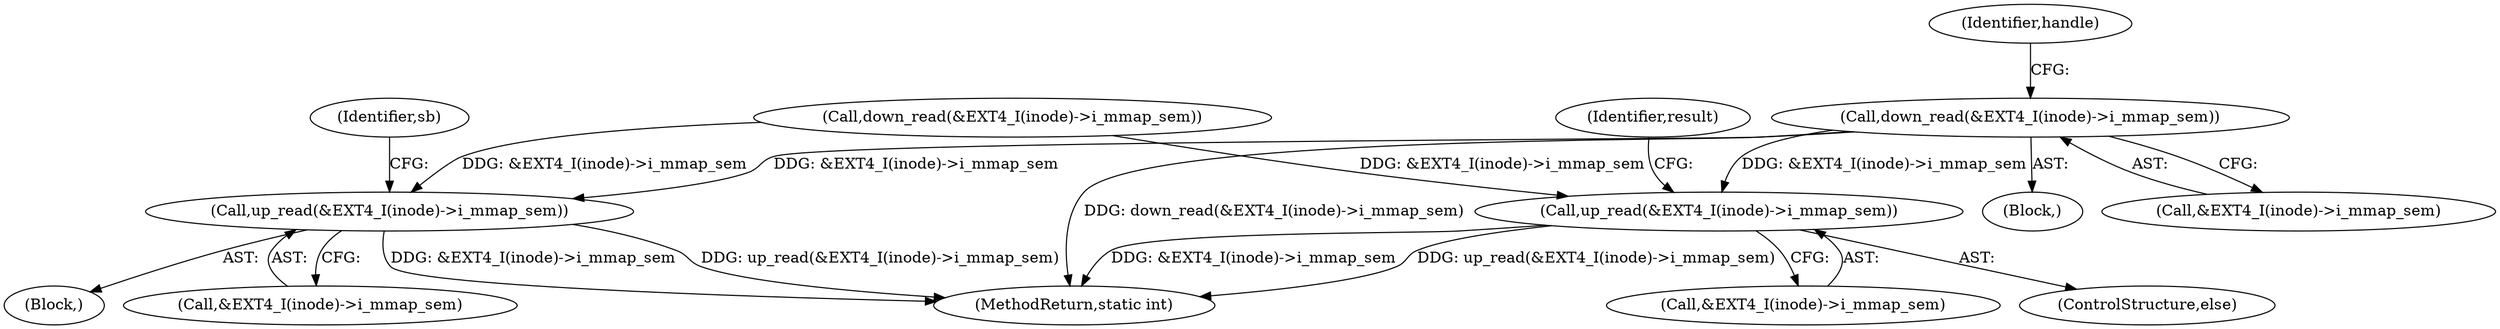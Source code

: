 digraph "0_linux_ea3d7209ca01da209cda6f0dea8be9cc4b7a933b_4@API" {
"1000139" [label="(Call,down_read(&EXT4_I(inode)->i_mmap_sem))"];
"1000187" [label="(Call,up_read(&EXT4_I(inode)->i_mmap_sem))"];
"1000196" [label="(Call,up_read(&EXT4_I(inode)->i_mmap_sem))"];
"1000146" [label="(Identifier,handle)"];
"1000139" [label="(Call,down_read(&EXT4_I(inode)->i_mmap_sem))"];
"1000180" [label="(Block,)"];
"1000197" [label="(Call,&EXT4_I(inode)->i_mmap_sem)"];
"1000188" [label="(Call,&EXT4_I(inode)->i_mmap_sem)"];
"1000132" [label="(Block,)"];
"1000204" [label="(MethodReturn,static int)"];
"1000140" [label="(Call,&EXT4_I(inode)->i_mmap_sem)"];
"1000187" [label="(Call,up_read(&EXT4_I(inode)->i_mmap_sem))"];
"1000196" [label="(Call,up_read(&EXT4_I(inode)->i_mmap_sem))"];
"1000156" [label="(Call,down_read(&EXT4_I(inode)->i_mmap_sem))"];
"1000195" [label="(ControlStructure,else)"];
"1000203" [label="(Identifier,result)"];
"1000194" [label="(Identifier,sb)"];
"1000139" -> "1000132"  [label="AST: "];
"1000139" -> "1000140"  [label="CFG: "];
"1000140" -> "1000139"  [label="AST: "];
"1000146" -> "1000139"  [label="CFG: "];
"1000139" -> "1000204"  [label="DDG: down_read(&EXT4_I(inode)->i_mmap_sem)"];
"1000139" -> "1000187"  [label="DDG: &EXT4_I(inode)->i_mmap_sem"];
"1000139" -> "1000196"  [label="DDG: &EXT4_I(inode)->i_mmap_sem"];
"1000187" -> "1000180"  [label="AST: "];
"1000187" -> "1000188"  [label="CFG: "];
"1000188" -> "1000187"  [label="AST: "];
"1000194" -> "1000187"  [label="CFG: "];
"1000187" -> "1000204"  [label="DDG: &EXT4_I(inode)->i_mmap_sem"];
"1000187" -> "1000204"  [label="DDG: up_read(&EXT4_I(inode)->i_mmap_sem)"];
"1000156" -> "1000187"  [label="DDG: &EXT4_I(inode)->i_mmap_sem"];
"1000196" -> "1000195"  [label="AST: "];
"1000196" -> "1000197"  [label="CFG: "];
"1000197" -> "1000196"  [label="AST: "];
"1000203" -> "1000196"  [label="CFG: "];
"1000196" -> "1000204"  [label="DDG: &EXT4_I(inode)->i_mmap_sem"];
"1000196" -> "1000204"  [label="DDG: up_read(&EXT4_I(inode)->i_mmap_sem)"];
"1000156" -> "1000196"  [label="DDG: &EXT4_I(inode)->i_mmap_sem"];
}

